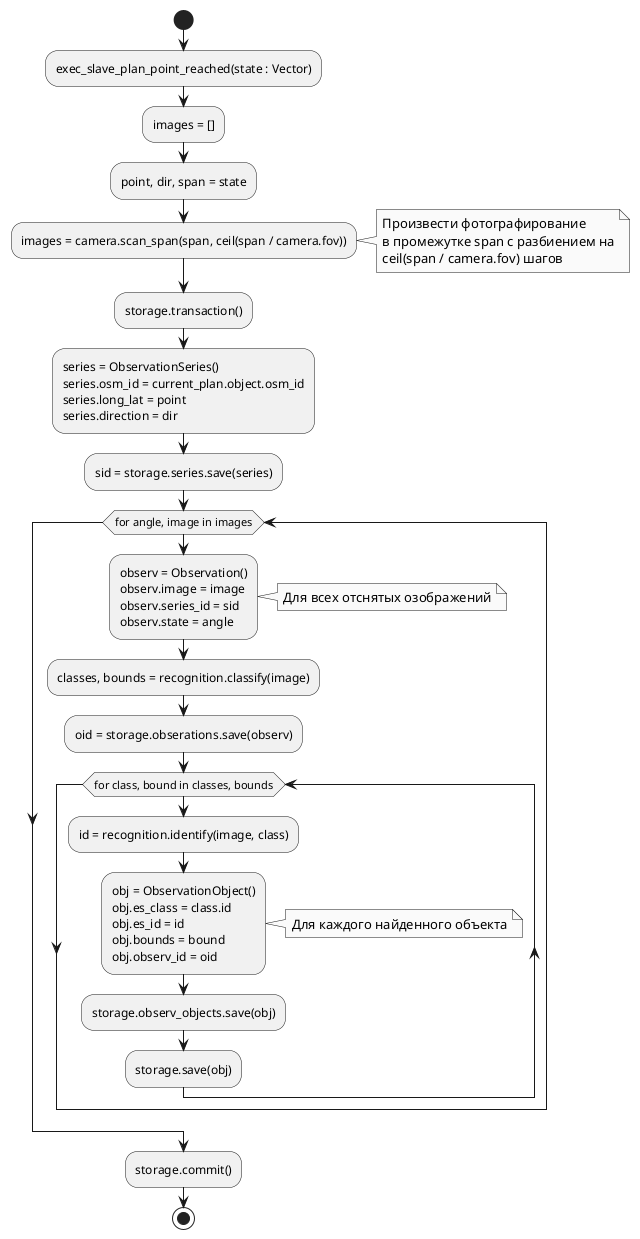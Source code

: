 @startuml
skinparam monochrome true

start
:exec_slave_plan_point_reached(state : Vector);
:images = [];
:point, dir, span = state;
:images = camera.scan_span(span, ceil(span / camera.fov));
note right
Произвести фотографирование
в промежутке span с разбиением на
ceil(span / camera.fov) шагов
end note
:storage.transaction();
:series = ObservationSeries()
series.osm_id = current_plan.object.osm_id
series.long_lat = point
series.direction = dir;
:sid = storage.series.save(series);
while (for angle, image in images)
:observ = Observation()
observ.image = image
observ.series_id = sid
observ.state = angle;
note right
Для всех отснятых озображений
end note
:classes, bounds = recognition.classify(image);
:oid = storage.obserations.save(observ);
while (for class, bound in classes, bounds)
:id = recognition.identify(image, class);
:obj = ObservationObject()
obj.es_class = class.id
obj.es_id = id
obj.bounds = bound
obj.observ_id = oid;
note right
Для каждого найденного объекта
end note
:storage.observ_objects.save(obj);
:storage.save(obj);
endwhile
endwhile
:storage.commit();
stop

@enduml